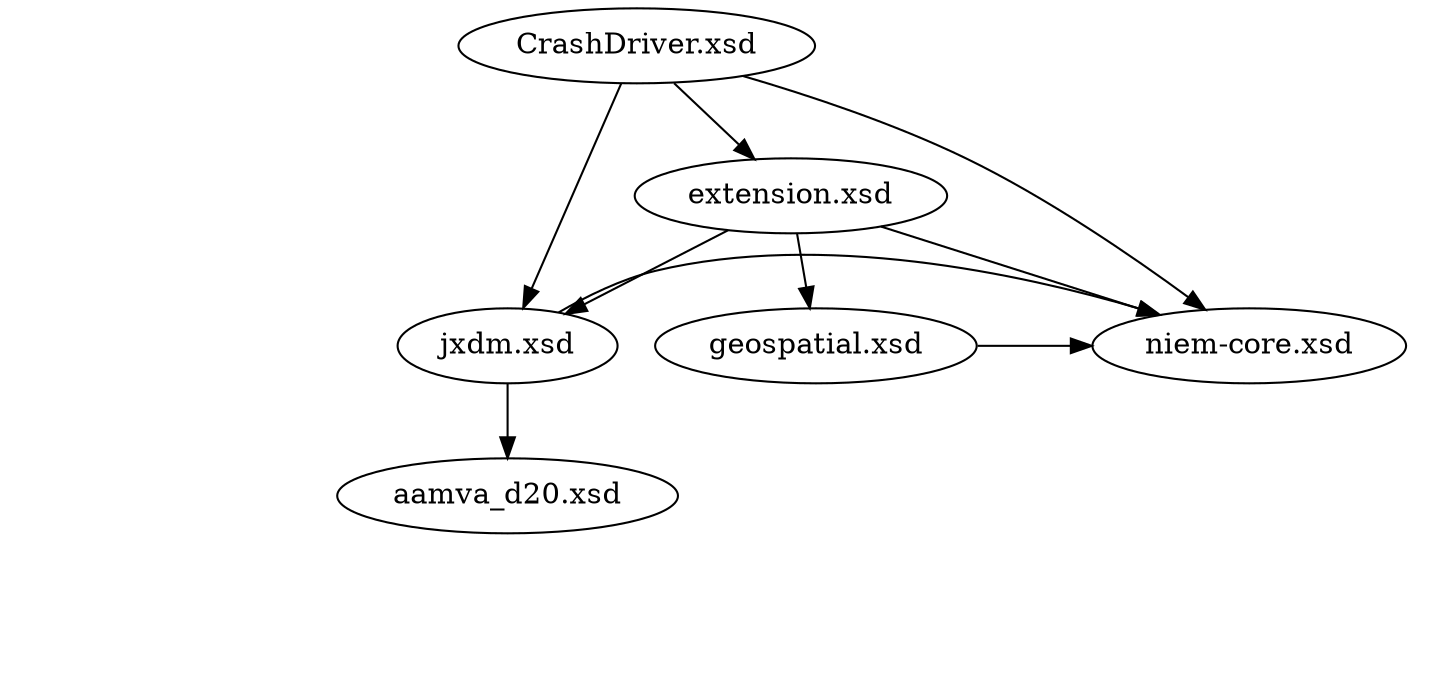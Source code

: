 digraph schemas {

	// layouts
    // layout="circo";
    layout="dot";
    
    // layout="fdp";
    // layout="neato";
    // layout="osage";
    // layout="patchwork";
    // layout="sfdp";
    // layout="twopi";

	// extension

	CrashDriver [label="CrashDriver.xsd"];
		CrashDriver -> niem_core;
		CrashDriver -> jxdm;
		CrashDriver -> extension;
		CrashDriver -> structures [style="invis"];

	extension [label="extension.xsd"];
		extension -> niem_core;
		extension -> jxdm;
		extension -> geospatial;
		extension -> niem_xs [style="invis"];
		extension -> structures [style="invis"];

	// external
	gml [label="gml.xsd", style="invis"];
		gml -> xlinks [style="invis"];
	xlinks [label="xlinks.xsd", style="invis"];


	structures [label="structures.xsd", style="invis"];


	// core

	niem_core [label="niem-core.xsd"];
		niem_core -> niem_xs [style="invis"];
		niem_core -> structures [style="invis"];

	// domains
	jxdm [label="jxdm.xsd"];
		jxdm -> aamva_d20;
		jxdm -> niem_core;
		jxdm -> niem_xs [style="invis"];
		jxdm -> structures [style="invis"];

	// codes

	aamva_d20 [label="aamva_d20.xsd"];
		aamva_d20 -> structures [style="invis"];

	// adapters

	geospatial [label="geospatial.xsd"];
		geospatial -> niem_core;
		geospatial -> structures [style="invis"];
		geospatial -> gml [style="invis"];

	niem_xs [label="niem-xs.xsd", style="invis"];
		niem_xs -> structures [style="invis"];

	// ========================

{ rank="source" CrashDriver }
{ rank="same" extension }
{ rank="same" niem_core, geospatial, jxdm }
{ rank="same" aamva_d20 }
{ rank="same" gml, xlinks }
{ rank="same" structures, niem_xs }

}